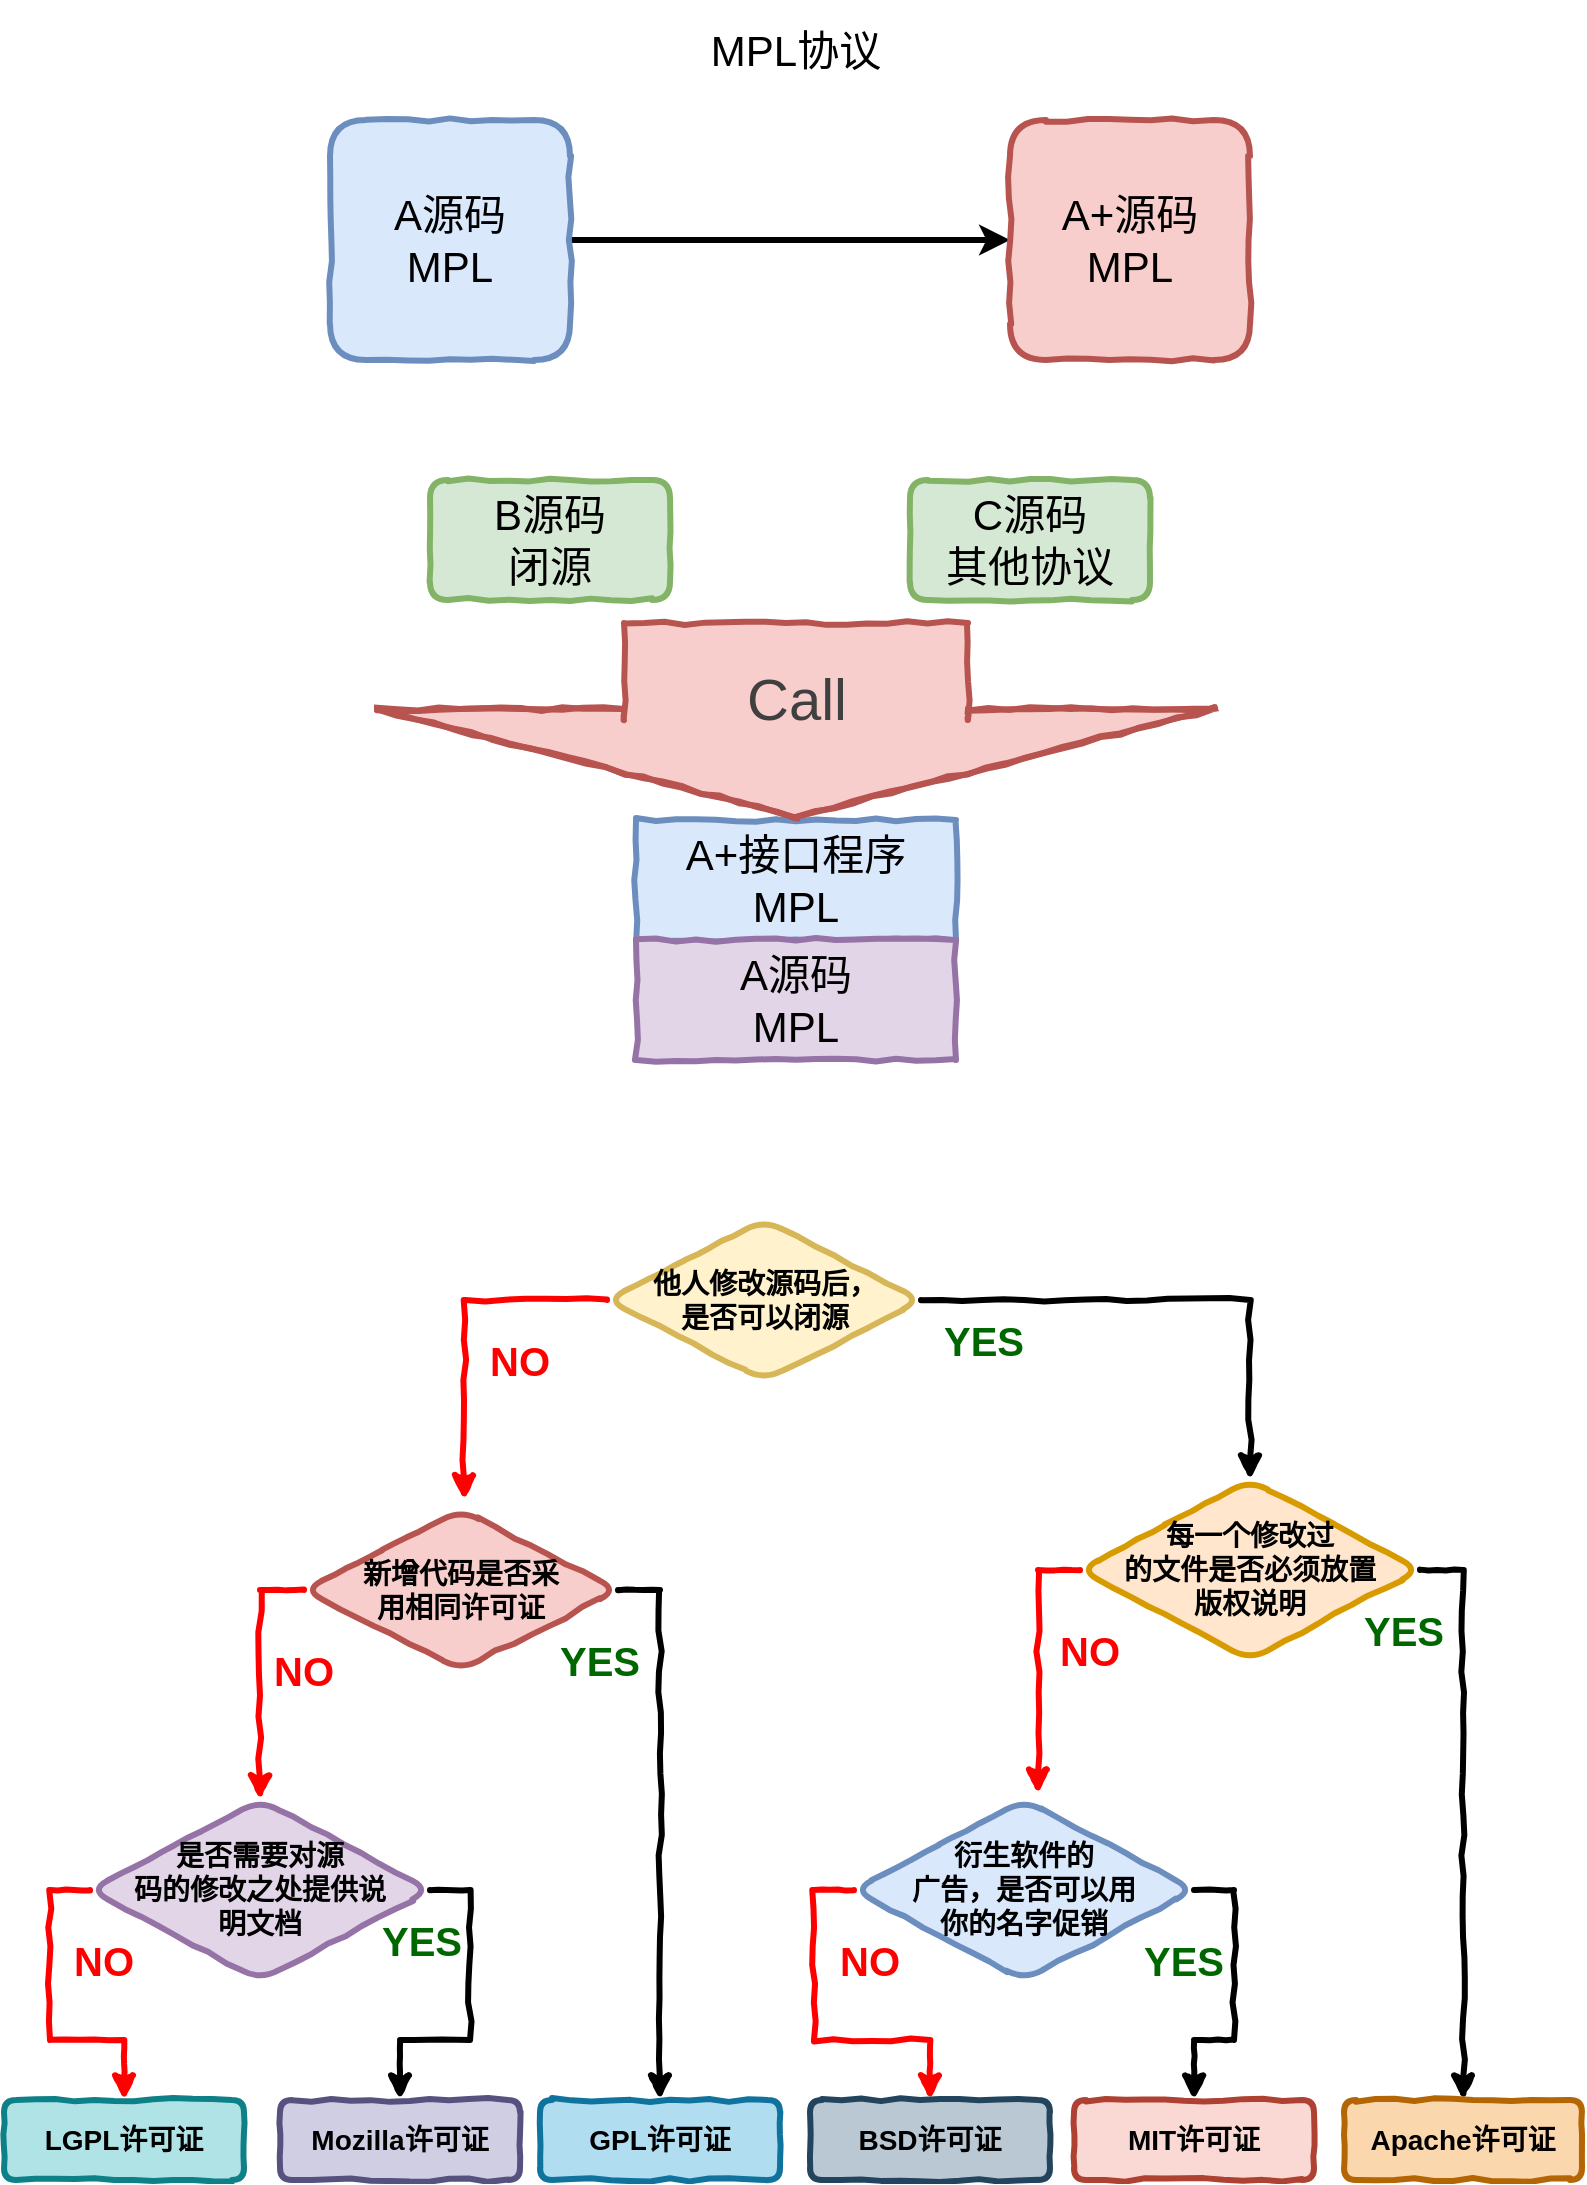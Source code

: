 <mxfile version="12.3.2" type="device" pages="1"><diagram id="AghVhj2gBNhOnSn0Pepx" name="第 1 页"><mxGraphModel dx="1422" dy="856" grid="1" gridSize="10" guides="1" tooltips="1" connect="1" arrows="1" fold="1" page="1" pageScale="1" pageWidth="827" pageHeight="1169" math="0" shadow="0"><root><mxCell id="0"/><mxCell id="1" parent="0"/><mxCell id="5GbbujRf-YdD_QK4Urbd-3" value="" style="edgeStyle=orthogonalEdgeStyle;rounded=0;orthogonalLoop=1;jettySize=auto;html=1;fontSize=21;strokeWidth=3;" edge="1" parent="1" source="5GbbujRf-YdD_QK4Urbd-1" target="5GbbujRf-YdD_QK4Urbd-2"><mxGeometry relative="1" as="geometry"/></mxCell><mxCell id="5GbbujRf-YdD_QK4Urbd-1" value="A源码&lt;br style=&quot;font-size: 21px;&quot;&gt;MPL" style="whiteSpace=wrap;html=1;aspect=fixed;fillColor=#dae8fc;strokeColor=#6c8ebf;fontSize=21;strokeWidth=3;comic=1;rounded=1;" vertex="1" parent="1"><mxGeometry x="183" y="90" width="120" height="120" as="geometry"/></mxCell><mxCell id="5GbbujRf-YdD_QK4Urbd-2" value="A+源码&lt;br style=&quot;font-size: 21px&quot;&gt;MPL" style="whiteSpace=wrap;html=1;aspect=fixed;fillColor=#f8cecc;strokeColor=#b85450;fontSize=21;strokeWidth=3;rounded=1;comic=1;" vertex="1" parent="1"><mxGeometry x="523" y="90" width="120" height="120" as="geometry"/></mxCell><mxCell id="5GbbujRf-YdD_QK4Urbd-4" value="MPL协议" style="text;html=1;strokeColor=none;fillColor=none;align=center;verticalAlign=middle;whiteSpace=wrap;rounded=0;fontSize=21;" vertex="1" parent="1"><mxGeometry x="361" y="30" width="110" height="50" as="geometry"/></mxCell><mxCell id="5GbbujRf-YdD_QK4Urbd-5" value="B源码&lt;br&gt;闭源" style="rounded=1;whiteSpace=wrap;html=1;strokeWidth=3;fontSize=21;fillColor=#d5e8d4;strokeColor=#82b366;comic=1;" vertex="1" parent="1"><mxGeometry x="233" y="270" width="120" height="60" as="geometry"/></mxCell><mxCell id="5GbbujRf-YdD_QK4Urbd-6" value="C源码&lt;br&gt;其他协议" style="rounded=1;whiteSpace=wrap;html=1;strokeWidth=3;fontSize=21;fillColor=#d5e8d4;strokeColor=#82b366;glass=0;comic=1;" vertex="1" parent="1"><mxGeometry x="473" y="270" width="120" height="60" as="geometry"/></mxCell><mxCell id="5GbbujRf-YdD_QK4Urbd-7" value="A+接口程序&lt;br&gt;MPL" style="rounded=0;whiteSpace=wrap;html=1;glass=0;comic=1;strokeWidth=3;fontSize=21;fillColor=#dae8fc;strokeColor=#6c8ebf;" vertex="1" parent="1"><mxGeometry x="336" y="440" width="160" height="60" as="geometry"/></mxCell><mxCell id="5GbbujRf-YdD_QK4Urbd-8" value="A源码&lt;br&gt;MPL" style="rounded=0;whiteSpace=wrap;html=1;glass=0;comic=1;strokeWidth=3;fontSize=21;fillColor=#e1d5e7;strokeColor=#9673a6;" vertex="1" parent="1"><mxGeometry x="336" y="500" width="160" height="60" as="geometry"/></mxCell><mxCell id="5GbbujRf-YdD_QK4Urbd-12" value="" style="shape=flexArrow;endArrow=classic;html=1;strokeWidth=3;fontSize=21;entryX=0.444;entryY=0;entryDx=0;entryDy=0;width=170;endSize=17.01;endWidth=244;entryPerimeter=0;fillColor=#f8cecc;strokeColor=#b85450;comic=1;" edge="1" parent="1"><mxGeometry width="50" height="50" relative="1" as="geometry"><mxPoint x="416" y="340" as="sourcePoint"/><mxPoint x="416.04" y="440" as="targetPoint"/><Array as="points"><mxPoint x="416" y="390"/></Array></mxGeometry></mxCell><mxCell id="5GbbujRf-YdD_QK4Urbd-13" value="Call" style="text;html=1;align=center;verticalAlign=middle;resizable=0;points=[];;labelBackgroundColor=none;fontSize=29;fontColor=#404040;labelBorderColor=none;" vertex="1" connectable="0" parent="5GbbujRf-YdD_QK4Urbd-12"><mxGeometry x="0.041" y="53" relative="1" as="geometry"><mxPoint x="-53" y="-12" as="offset"/></mxGeometry></mxCell><mxCell id="5GbbujRf-YdD_QK4Urbd-25" style="edgeStyle=orthogonalEdgeStyle;rounded=0;comic=1;orthogonalLoop=1;jettySize=auto;html=1;exitX=0;exitY=0.5;exitDx=0;exitDy=0;strokeWidth=3;fontSize=14;fontColor=#FF0000;strokeColor=#FF0000;" edge="1" parent="1" source="5GbbujRf-YdD_QK4Urbd-14"><mxGeometry relative="1" as="geometry"><mxPoint x="250" y="780" as="targetPoint"/></mxGeometry></mxCell><mxCell id="5GbbujRf-YdD_QK4Urbd-26" style="edgeStyle=orthogonalEdgeStyle;rounded=0;comic=1;orthogonalLoop=1;jettySize=auto;html=1;exitX=1;exitY=0.5;exitDx=0;exitDy=0;entryX=0.5;entryY=0;entryDx=0;entryDy=0;strokeWidth=3;fontSize=14;fontColor=#404040;" edge="1" parent="1" source="5GbbujRf-YdD_QK4Urbd-14" target="5GbbujRf-YdD_QK4Urbd-17"><mxGeometry relative="1" as="geometry"/></mxCell><mxCell id="5GbbujRf-YdD_QK4Urbd-14" value="他人修改源码后，&lt;br style=&quot;font-size: 14px;&quot;&gt;是否可以闭源" style="rhombus;whiteSpace=wrap;html=1;rounded=1;glass=0;comic=1;labelBackgroundColor=none;strokeWidth=3;fontSize=14;fillColor=#fff2cc;strokeColor=#d6b656;fontStyle=1" vertex="1" parent="1"><mxGeometry x="321.5" y="640" width="157" height="80" as="geometry"/></mxCell><mxCell id="5GbbujRf-YdD_QK4Urbd-27" style="edgeStyle=orthogonalEdgeStyle;rounded=0;comic=1;orthogonalLoop=1;jettySize=auto;html=1;exitX=0;exitY=0.5;exitDx=0;exitDy=0;entryX=0.5;entryY=0;entryDx=0;entryDy=0;strokeWidth=3;fontSize=14;fontColor=#404040;strokeColor=#FF0000;" edge="1" parent="1" source="5GbbujRf-YdD_QK4Urbd-15" target="5GbbujRf-YdD_QK4Urbd-16"><mxGeometry relative="1" as="geometry"/></mxCell><mxCell id="5GbbujRf-YdD_QK4Urbd-28" style="edgeStyle=orthogonalEdgeStyle;rounded=0;comic=1;orthogonalLoop=1;jettySize=auto;html=1;exitX=1;exitY=0.5;exitDx=0;exitDy=0;entryX=0.5;entryY=0;entryDx=0;entryDy=0;strokeWidth=3;fontSize=14;fontColor=#404040;" edge="1" parent="1" source="5GbbujRf-YdD_QK4Urbd-15" target="5GbbujRf-YdD_QK4Urbd-21"><mxGeometry relative="1" as="geometry"/></mxCell><mxCell id="5GbbujRf-YdD_QK4Urbd-15" value="新增代码是否采&lt;br&gt;用相同许可证" style="rhombus;whiteSpace=wrap;html=1;rounded=1;glass=0;comic=1;labelBackgroundColor=none;strokeWidth=3;fontSize=14;fillColor=#f8cecc;strokeColor=#b85450;fontStyle=1" vertex="1" parent="1"><mxGeometry x="170" y="785" width="157" height="80" as="geometry"/></mxCell><mxCell id="5GbbujRf-YdD_QK4Urbd-29" style="edgeStyle=orthogonalEdgeStyle;rounded=0;comic=1;orthogonalLoop=1;jettySize=auto;html=1;exitX=0;exitY=0.5;exitDx=0;exitDy=0;entryX=0.5;entryY=0;entryDx=0;entryDy=0;strokeWidth=3;fontSize=14;fontColor=#404040;strokeColor=#FF0000;" edge="1" parent="1" source="5GbbujRf-YdD_QK4Urbd-16" target="5GbbujRf-YdD_QK4Urbd-19"><mxGeometry relative="1" as="geometry"/></mxCell><mxCell id="5GbbujRf-YdD_QK4Urbd-30" style="edgeStyle=orthogonalEdgeStyle;rounded=0;comic=1;orthogonalLoop=1;jettySize=auto;html=1;exitX=1;exitY=0.5;exitDx=0;exitDy=0;entryX=0.5;entryY=0;entryDx=0;entryDy=0;strokeWidth=3;fontSize=14;fontColor=#404040;" edge="1" parent="1" source="5GbbujRf-YdD_QK4Urbd-16" target="5GbbujRf-YdD_QK4Urbd-20"><mxGeometry relative="1" as="geometry"/></mxCell><mxCell id="5GbbujRf-YdD_QK4Urbd-16" value="是否需要对源&lt;br&gt;码的修改之处提供说&lt;br&gt;明文档" style="rhombus;whiteSpace=wrap;html=1;rounded=1;glass=0;comic=1;labelBackgroundColor=none;strokeWidth=3;fontSize=14;fillColor=#e1d5e7;strokeColor=#9673a6;fontStyle=1" vertex="1" parent="1"><mxGeometry x="63" y="930" width="170" height="90" as="geometry"/></mxCell><mxCell id="5GbbujRf-YdD_QK4Urbd-33" style="edgeStyle=orthogonalEdgeStyle;rounded=0;comic=1;orthogonalLoop=1;jettySize=auto;html=1;exitX=0;exitY=0.5;exitDx=0;exitDy=0;entryX=0.541;entryY=-0.033;entryDx=0;entryDy=0;entryPerimeter=0;strokeWidth=3;fontSize=14;fontColor=#404040;strokeColor=#FF0000;" edge="1" parent="1" source="5GbbujRf-YdD_QK4Urbd-17" target="5GbbujRf-YdD_QK4Urbd-18"><mxGeometry relative="1" as="geometry"/></mxCell><mxCell id="5GbbujRf-YdD_QK4Urbd-34" style="edgeStyle=orthogonalEdgeStyle;rounded=0;comic=1;orthogonalLoop=1;jettySize=auto;html=1;exitX=1;exitY=0.5;exitDx=0;exitDy=0;entryX=0.5;entryY=0;entryDx=0;entryDy=0;strokeWidth=3;fontSize=14;fontColor=#404040;" edge="1" parent="1" source="5GbbujRf-YdD_QK4Urbd-17" target="5GbbujRf-YdD_QK4Urbd-24"><mxGeometry relative="1" as="geometry"/></mxCell><mxCell id="5GbbujRf-YdD_QK4Urbd-17" value="每一个修改过&lt;br&gt;的文件是否必须放置&lt;br&gt;版权说明" style="rhombus;whiteSpace=wrap;html=1;rounded=1;glass=0;comic=1;labelBackgroundColor=none;strokeWidth=3;fontSize=14;fillColor=#ffe6cc;strokeColor=#d79b00;fontStyle=1" vertex="1" parent="1"><mxGeometry x="558" y="770" width="170" height="90" as="geometry"/></mxCell><mxCell id="5GbbujRf-YdD_QK4Urbd-31" style="edgeStyle=orthogonalEdgeStyle;rounded=0;comic=1;orthogonalLoop=1;jettySize=auto;html=1;exitX=0;exitY=0.5;exitDx=0;exitDy=0;entryX=0.5;entryY=0;entryDx=0;entryDy=0;strokeWidth=3;fontSize=14;fontColor=#404040;strokeColor=#FF0000;" edge="1" parent="1" source="5GbbujRf-YdD_QK4Urbd-18" target="5GbbujRf-YdD_QK4Urbd-22"><mxGeometry relative="1" as="geometry"/></mxCell><mxCell id="5GbbujRf-YdD_QK4Urbd-32" style="edgeStyle=orthogonalEdgeStyle;rounded=0;comic=1;orthogonalLoop=1;jettySize=auto;html=1;exitX=1;exitY=0.5;exitDx=0;exitDy=0;entryX=0.5;entryY=0;entryDx=0;entryDy=0;strokeWidth=3;fontSize=14;fontColor=#404040;" edge="1" parent="1" source="5GbbujRf-YdD_QK4Urbd-18" target="5GbbujRf-YdD_QK4Urbd-23"><mxGeometry relative="1" as="geometry"/></mxCell><mxCell id="5GbbujRf-YdD_QK4Urbd-18" value="衍生软件的&lt;br&gt;广告，是否可以用&lt;br&gt;你的名字促销" style="rhombus;whiteSpace=wrap;html=1;rounded=1;glass=0;comic=1;labelBackgroundColor=none;strokeWidth=3;fontSize=14;fillColor=#dae8fc;strokeColor=#6c8ebf;fontStyle=1" vertex="1" parent="1"><mxGeometry x="445" y="930" width="170" height="90" as="geometry"/></mxCell><mxCell id="5GbbujRf-YdD_QK4Urbd-19" value="LGPL许可证" style="rounded=1;whiteSpace=wrap;html=1;glass=0;comic=1;labelBackgroundColor=none;strokeWidth=3;fontSize=14;fontStyle=1;fillColor=#b0e3e6;strokeColor=#0e8088;" vertex="1" parent="1"><mxGeometry x="20" y="1080" width="120" height="40" as="geometry"/></mxCell><mxCell id="5GbbujRf-YdD_QK4Urbd-20" value="Mozilla许可证" style="rounded=1;whiteSpace=wrap;html=1;glass=0;comic=1;labelBackgroundColor=none;strokeWidth=3;fontSize=14;fontStyle=1;fillColor=#d0cee2;strokeColor=#56517e;" vertex="1" parent="1"><mxGeometry x="158" y="1080" width="120" height="40" as="geometry"/></mxCell><mxCell id="5GbbujRf-YdD_QK4Urbd-21" value="GPL许可证" style="rounded=1;whiteSpace=wrap;html=1;glass=0;comic=1;labelBackgroundColor=none;strokeWidth=3;fontSize=14;fontStyle=1;fillColor=#b1ddf0;strokeColor=#10739e;" vertex="1" parent="1"><mxGeometry x="288" y="1080" width="120" height="40" as="geometry"/></mxCell><mxCell id="5GbbujRf-YdD_QK4Urbd-22" value="BSD许可证" style="rounded=1;whiteSpace=wrap;html=1;glass=0;comic=1;labelBackgroundColor=none;strokeWidth=3;fontSize=14;fontStyle=1;fillColor=#bac8d3;strokeColor=#23445d;" vertex="1" parent="1"><mxGeometry x="423" y="1080" width="120" height="40" as="geometry"/></mxCell><mxCell id="5GbbujRf-YdD_QK4Urbd-23" value="MIT许可证" style="rounded=1;whiteSpace=wrap;html=1;glass=0;comic=1;labelBackgroundColor=none;strokeWidth=3;fontSize=14;fontStyle=1;fillColor=#fad9d5;strokeColor=#ae4132;" vertex="1" parent="1"><mxGeometry x="555" y="1080" width="120" height="40" as="geometry"/></mxCell><mxCell id="5GbbujRf-YdD_QK4Urbd-24" value="Apache许可证" style="rounded=1;whiteSpace=wrap;html=1;glass=0;comic=1;labelBackgroundColor=none;strokeWidth=3;fontSize=14;fontStyle=1;fillColor=#fad7ac;strokeColor=#b46504;" vertex="1" parent="1"><mxGeometry x="690" y="1080" width="119" height="40" as="geometry"/></mxCell><mxCell id="5GbbujRf-YdD_QK4Urbd-35" value="NO" style="text;html=1;strokeColor=none;fillColor=none;align=center;verticalAlign=middle;whiteSpace=wrap;rounded=0;glass=0;comic=1;labelBackgroundColor=none;fontSize=20;fontColor=#FF0000;fontStyle=1" vertex="1" parent="1"><mxGeometry x="258" y="700" width="40" height="20" as="geometry"/></mxCell><mxCell id="5GbbujRf-YdD_QK4Urbd-36" value="NO" style="text;html=1;strokeColor=none;fillColor=none;align=center;verticalAlign=middle;whiteSpace=wrap;rounded=0;glass=0;comic=1;labelBackgroundColor=none;fontSize=20;fontColor=#FF0000;fontStyle=1" vertex="1" parent="1"><mxGeometry x="150" y="855" width="40" height="20" as="geometry"/></mxCell><mxCell id="5GbbujRf-YdD_QK4Urbd-37" value="NO" style="text;html=1;strokeColor=none;fillColor=none;align=center;verticalAlign=middle;whiteSpace=wrap;rounded=0;glass=0;comic=1;labelBackgroundColor=none;fontSize=20;fontColor=#FF0000;fontStyle=1" vertex="1" parent="1"><mxGeometry x="50" y="1000" width="40" height="20" as="geometry"/></mxCell><mxCell id="5GbbujRf-YdD_QK4Urbd-38" value="NO" style="text;html=1;strokeColor=none;fillColor=none;align=center;verticalAlign=middle;whiteSpace=wrap;rounded=0;glass=0;comic=1;labelBackgroundColor=none;fontSize=20;fontColor=#FF0000;fontStyle=1" vertex="1" parent="1"><mxGeometry x="543" y="845" width="40" height="20" as="geometry"/></mxCell><mxCell id="5GbbujRf-YdD_QK4Urbd-39" value="NO" style="text;html=1;strokeColor=none;fillColor=none;align=center;verticalAlign=middle;whiteSpace=wrap;rounded=0;glass=0;comic=1;labelBackgroundColor=none;fontSize=20;fontColor=#FF0000;fontStyle=1" vertex="1" parent="1"><mxGeometry x="433" y="1000" width="40" height="20" as="geometry"/></mxCell><mxCell id="5GbbujRf-YdD_QK4Urbd-40" value="YES" style="text;html=1;strokeColor=none;fillColor=none;align=center;verticalAlign=middle;whiteSpace=wrap;rounded=0;glass=0;comic=1;labelBackgroundColor=none;fontSize=20;fontColor=#006600;fontStyle=1" vertex="1" parent="1"><mxGeometry x="490" y="690" width="40" height="20" as="geometry"/></mxCell><mxCell id="5GbbujRf-YdD_QK4Urbd-41" value="YES" style="text;html=1;strokeColor=none;fillColor=none;align=center;verticalAlign=middle;whiteSpace=wrap;rounded=0;glass=0;comic=1;labelBackgroundColor=none;fontSize=20;fontColor=#006600;fontStyle=1" vertex="1" parent="1"><mxGeometry x="700" y="835" width="40" height="20" as="geometry"/></mxCell><mxCell id="5GbbujRf-YdD_QK4Urbd-43" value="YES" style="text;html=1;strokeColor=none;fillColor=none;align=center;verticalAlign=middle;whiteSpace=wrap;rounded=0;glass=0;comic=1;labelBackgroundColor=none;fontSize=20;fontColor=#006600;fontStyle=1" vertex="1" parent="1"><mxGeometry x="590" y="1000" width="40" height="20" as="geometry"/></mxCell><mxCell id="5GbbujRf-YdD_QK4Urbd-44" value="YES" style="text;html=1;strokeColor=none;fillColor=none;align=center;verticalAlign=middle;whiteSpace=wrap;rounded=0;glass=0;comic=1;labelBackgroundColor=none;fontSize=20;fontColor=#006600;fontStyle=1" vertex="1" parent="1"><mxGeometry x="298" y="850" width="40" height="20" as="geometry"/></mxCell><mxCell id="5GbbujRf-YdD_QK4Urbd-45" value="YES" style="text;html=1;strokeColor=none;fillColor=none;align=center;verticalAlign=middle;whiteSpace=wrap;rounded=0;glass=0;comic=1;labelBackgroundColor=none;fontSize=20;fontColor=#006600;fontStyle=1" vertex="1" parent="1"><mxGeometry x="208.5" y="990" width="40" height="20" as="geometry"/></mxCell></root></mxGraphModel></diagram></mxfile>